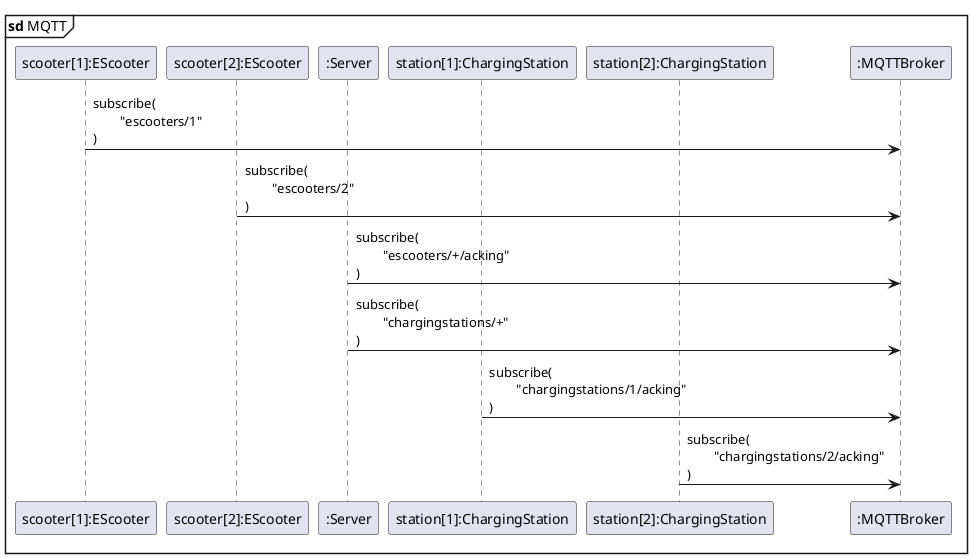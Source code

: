 @startuml sd_mqtt

' skinparam SequenceMessageAlignment center
' skinparam dpi 300
mainframe **sd** MQTT

participant "scooter[1]:EScooter" as escooter1
participant "scooter[2]:EScooter" as escooter2
participant ":Server" as server
participant "station[1]:ChargingStation" as chargingstation1
participant "station[2]:ChargingStation" as chargingstation2
participant ":MQTTBroker" as mqttbroker

escooter1 -> mqttbroker: subscribe(\n\t"escooters/1"\n)
escooter2 -> mqttbroker: subscribe(\n\t"escooters/2"\n)
server -> mqttbroker: subscribe(\n\t"escooters/+/acking"\n)
server -> mqttbroker: subscribe(\n\t"chargingstations/+"\n)
chargingstation1 -> mqttbroker: subscribe(\n\t"chargingstations/1/acking"\n)
chargingstation2 -> mqttbroker: subscribe(\n\t"chargingstations/2/acking"\n)

@enduml
